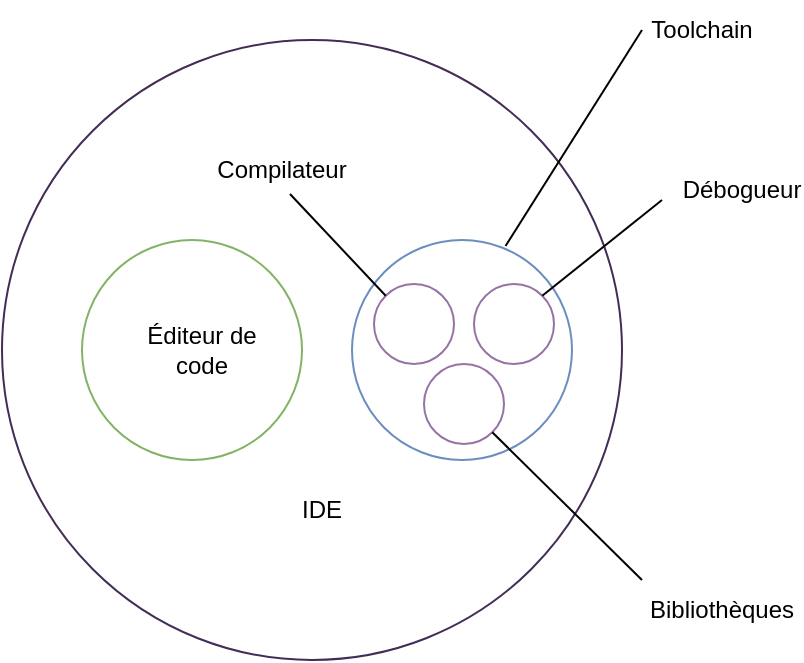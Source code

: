 <mxfile version="22.1.16" type="device">
  <diagram name="Page-1" id="wBG6MBmfAQEyEWKxdH8R">
    <mxGraphModel dx="859" dy="570" grid="1" gridSize="10" guides="1" tooltips="1" connect="1" arrows="1" fold="1" page="1" pageScale="1" pageWidth="800" pageHeight="360" math="0" shadow="0">
      <root>
        <mxCell id="0" />
        <mxCell id="1" parent="0" />
        <mxCell id="Y-KBNdAY24uzlhyVxi8V-2" value="" style="ellipse;whiteSpace=wrap;html=1;aspect=fixed;fillColor=none;fontColor=#ffffff;strokeColor=#432D57;" parent="1" vertex="1">
          <mxGeometry x="250" y="20" width="310" height="310" as="geometry" />
        </mxCell>
        <mxCell id="Y-KBNdAY24uzlhyVxi8V-4" value="" style="ellipse;whiteSpace=wrap;html=1;aspect=fixed;fillColor=none;strokeColor=#6c8ebf;" parent="1" vertex="1">
          <mxGeometry x="425" y="120" width="110" height="110" as="geometry" />
        </mxCell>
        <mxCell id="Y-KBNdAY24uzlhyVxi8V-5" value="" style="ellipse;whiteSpace=wrap;html=1;aspect=fixed;fillColor=none;strokeColor=#9673a6;" parent="1" vertex="1">
          <mxGeometry x="436" y="142" width="40" height="40" as="geometry" />
        </mxCell>
        <mxCell id="Y-KBNdAY24uzlhyVxi8V-6" value="" style="ellipse;whiteSpace=wrap;html=1;aspect=fixed;fillColor=none;strokeColor=#82b366;" parent="1" vertex="1">
          <mxGeometry x="290" y="120" width="110" height="110" as="geometry" />
        </mxCell>
        <mxCell id="Y-KBNdAY24uzlhyVxi8V-7" value="" style="ellipse;whiteSpace=wrap;html=1;aspect=fixed;fillColor=none;strokeColor=#9673a6;" parent="1" vertex="1">
          <mxGeometry x="486" y="142" width="40" height="40" as="geometry" />
        </mxCell>
        <mxCell id="Y-KBNdAY24uzlhyVxi8V-8" value="" style="ellipse;whiteSpace=wrap;html=1;aspect=fixed;fillColor=none;strokeColor=#9673a6;" parent="1" vertex="1">
          <mxGeometry x="461" y="182" width="40" height="40" as="geometry" />
        </mxCell>
        <mxCell id="Y-KBNdAY24uzlhyVxi8V-10" value="Éditeur de code" style="text;strokeColor=none;align=center;fillColor=none;html=1;verticalAlign=middle;whiteSpace=wrap;rounded=0;" parent="1" vertex="1">
          <mxGeometry x="320" y="160" width="60" height="30" as="geometry" />
        </mxCell>
        <mxCell id="Y-KBNdAY24uzlhyVxi8V-11" value="" style="endArrow=none;html=1;rounded=0;entryX=0;entryY=0;entryDx=0;entryDy=0;" parent="1" target="Y-KBNdAY24uzlhyVxi8V-5" edge="1">
          <mxGeometry width="50" height="50" relative="1" as="geometry">
            <mxPoint x="394" y="97" as="sourcePoint" />
            <mxPoint x="316" y="146" as="targetPoint" />
          </mxGeometry>
        </mxCell>
        <mxCell id="Y-KBNdAY24uzlhyVxi8V-12" value="Compilateur" style="text;strokeColor=none;align=center;fillColor=none;html=1;verticalAlign=middle;whiteSpace=wrap;rounded=0;" parent="1" vertex="1">
          <mxGeometry x="360" y="70" width="60" height="30" as="geometry" />
        </mxCell>
        <mxCell id="Y-KBNdAY24uzlhyVxi8V-13" value="" style="endArrow=none;html=1;rounded=0;entryX=1;entryY=0;entryDx=0;entryDy=0;" parent="1" target="Y-KBNdAY24uzlhyVxi8V-7" edge="1">
          <mxGeometry width="50" height="50" relative="1" as="geometry">
            <mxPoint x="580" y="100" as="sourcePoint" />
            <mxPoint x="420" y="300" as="targetPoint" />
          </mxGeometry>
        </mxCell>
        <mxCell id="Y-KBNdAY24uzlhyVxi8V-14" value="" style="endArrow=none;html=1;rounded=0;entryX=1;entryY=1;entryDx=0;entryDy=0;" parent="1" target="Y-KBNdAY24uzlhyVxi8V-8" edge="1">
          <mxGeometry width="50" height="50" relative="1" as="geometry">
            <mxPoint x="570" y="290" as="sourcePoint" />
            <mxPoint x="420" y="300" as="targetPoint" />
          </mxGeometry>
        </mxCell>
        <mxCell id="Y-KBNdAY24uzlhyVxi8V-15" value="" style="endArrow=none;html=1;rounded=0;entryX=0.698;entryY=0.027;entryDx=0;entryDy=0;exitX=0;exitY=0.5;exitDx=0;exitDy=0;entryPerimeter=0;" parent="1" target="Y-KBNdAY24uzlhyVxi8V-4" edge="1" source="Y-KBNdAY24uzlhyVxi8V-16">
          <mxGeometry width="50" height="50" relative="1" as="geometry">
            <mxPoint x="520" y="-10" as="sourcePoint" />
            <mxPoint x="420" y="300" as="targetPoint" />
          </mxGeometry>
        </mxCell>
        <mxCell id="Y-KBNdAY24uzlhyVxi8V-16" value="Toolchain" style="text;strokeColor=none;align=center;fillColor=none;html=1;verticalAlign=middle;whiteSpace=wrap;rounded=0;" parent="1" vertex="1">
          <mxGeometry x="570" width="60" height="30" as="geometry" />
        </mxCell>
        <mxCell id="Y-KBNdAY24uzlhyVxi8V-17" value="Débogueur" style="text;strokeColor=none;align=center;fillColor=none;html=1;verticalAlign=middle;whiteSpace=wrap;rounded=0;" parent="1" vertex="1">
          <mxGeometry x="590" y="80" width="60" height="30" as="geometry" />
        </mxCell>
        <mxCell id="Y-KBNdAY24uzlhyVxi8V-18" value="Bibliothèques" style="text;strokeColor=none;align=center;fillColor=none;html=1;verticalAlign=middle;whiteSpace=wrap;rounded=0;" parent="1" vertex="1">
          <mxGeometry x="580" y="290" width="60" height="30" as="geometry" />
        </mxCell>
        <mxCell id="Y-KBNdAY24uzlhyVxi8V-19" value="IDE" style="text;strokeColor=none;align=center;fillColor=none;html=1;verticalAlign=middle;whiteSpace=wrap;rounded=0;" parent="1" vertex="1">
          <mxGeometry x="380" y="240" width="60" height="30" as="geometry" />
        </mxCell>
      </root>
    </mxGraphModel>
  </diagram>
</mxfile>
